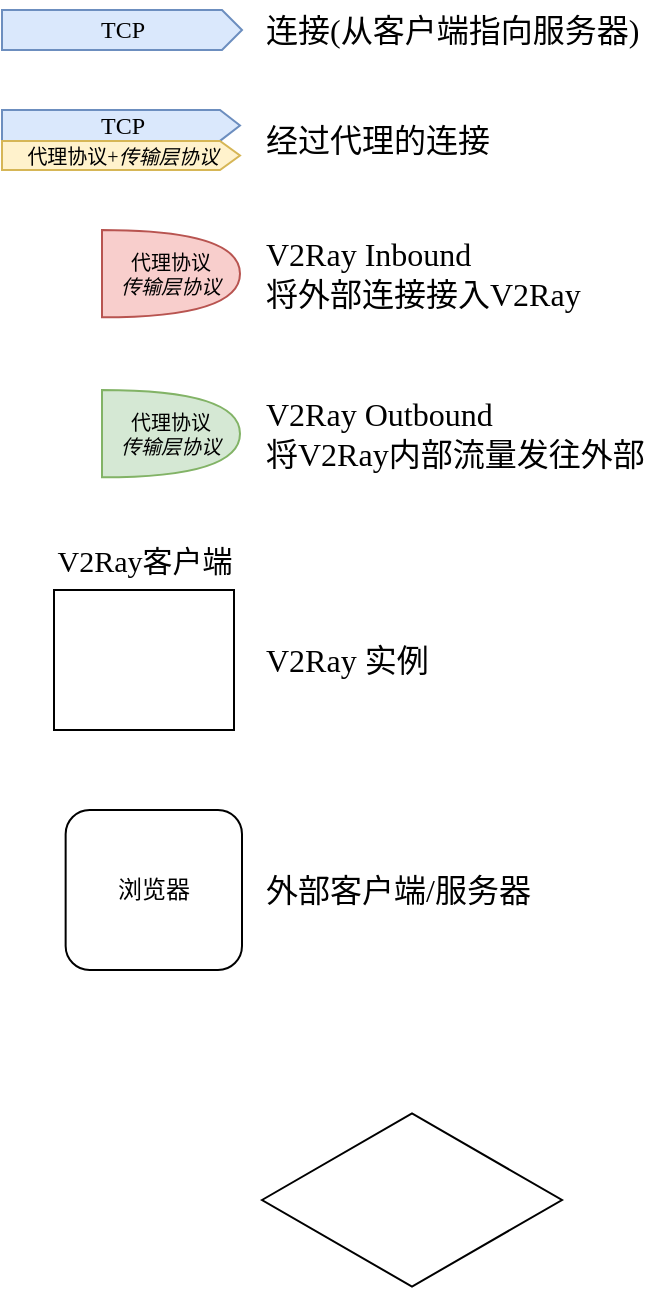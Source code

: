 <mxfile version="18.1.2" type="github" pages="2">
  <diagram id="dAfNnbwmk66fKgJQbiKN" name="图例">
    <mxGraphModel dx="1381" dy="1564" grid="1" gridSize="10" guides="1" tooltips="1" connect="1" arrows="1" fold="1" page="1" pageScale="1" pageWidth="827" pageHeight="1169" math="0" shadow="0">
      <root>
        <mxCell id="0" />
        <mxCell id="1" parent="0" />
        <mxCell id="o6Mup9R42cLi4TRuiqjT-1" value="&lt;div style=&quot;font-size: 10px;&quot;&gt;代理协议&lt;/div&gt;&lt;i&gt;传输层协议&lt;/i&gt;" style="shape=or;whiteSpace=wrap;html=1;fillColor=#f8cecc;strokeColor=#b85450;fontFamily=JetBrains Mono;fontSource=https%3A%2F%2Ffonts.googleapis.com%2Fcss%3Ffamily%3DJetBrains%2BMono;fontSize=10;" vertex="1" parent="1">
          <mxGeometry x="-440" y="80" width="69" height="43.64" as="geometry" />
        </mxCell>
        <mxCell id="_T0HbXTaDHtxMW7bPjik-1" value="&lt;div style=&quot;font-size: 10px;&quot;&gt;代理协议&lt;/div&gt;&lt;i&gt;传输层协议&lt;/i&gt;" style="shape=or;whiteSpace=wrap;html=1;fillColor=#d5e8d4;strokeColor=#82b366;fontFamily=JetBrains Mono;fontSource=https%3A%2F%2Ffonts.googleapis.com%2Fcss%3Ffamily%3DJetBrains%2BMono;fontSize=10;" vertex="1" parent="1">
          <mxGeometry x="-440" y="160" width="69" height="43.64" as="geometry" />
        </mxCell>
        <mxCell id="qxkkCo4nE8JRs2fD6mIy-1" value="TCP" style="html=1;shadow=0;dashed=0;align=center;verticalAlign=middle;shape=mxgraph.arrows2.arrow;dy=0;dx=10;notch=0;fillColor=#dae8fc;strokeColor=#6c8ebf;fontFamily=JetBrains Mono;fontSource=https%3A%2F%2Ffonts.googleapis.com%2Fcss%3Ffamily%3DJetBrains%2BMono;" vertex="1" parent="1">
          <mxGeometry x="-490" y="-30" width="120" height="20" as="geometry" />
        </mxCell>
        <mxCell id="TTGA-UtNI_HF1vfTKt_W-1" value="" style="group;fontFamily=JetBrains Mono;fontSource=https%3A%2F%2Ffonts.googleapis.com%2Fcss%3Ffamily%3DJetBrains%2BMono;" vertex="1" connectable="0" parent="1">
          <mxGeometry x="-490" y="30" width="119" height="20" as="geometry" />
        </mxCell>
        <mxCell id="TTGA-UtNI_HF1vfTKt_W-2" value="TCP" style="html=1;shadow=0;dashed=0;align=center;verticalAlign=middle;shape=mxgraph.arrows2.arrow;dy=0;dx=10;notch=0;fillColor=#dae8fc;strokeColor=#6c8ebf;fontFamily=JetBrains Mono;fontSource=https%3A%2F%2Ffonts.googleapis.com%2Fcss%3Ffamily%3DJetBrains%2BMono;" vertex="1" parent="TTGA-UtNI_HF1vfTKt_W-1">
          <mxGeometry y="-10" width="119" height="15.45" as="geometry" />
        </mxCell>
        <mxCell id="TTGA-UtNI_HF1vfTKt_W-3" value="&lt;font style=&quot;font-size: 10px;&quot;&gt;代理协议+&lt;i&gt;传输层协议&lt;/i&gt;&lt;br&gt;&lt;/font&gt;" style="html=1;shadow=0;dashed=0;align=center;verticalAlign=middle;shape=mxgraph.arrows2.arrow;dy=0;dx=10;notch=0;fillColor=#fff2cc;strokeColor=#d6b656;fontFamily=JetBrains Mono;fontSource=https%3A%2F%2Ffonts.googleapis.com%2Fcss%3Ffamily%3DJetBrains%2BMono;" vertex="1" parent="TTGA-UtNI_HF1vfTKt_W-1">
          <mxGeometry y="5.45" width="119" height="14.55" as="geometry" />
        </mxCell>
        <mxCell id="pmOqeP7_Yko--YPSagWL-1" value="" style="rounded=0;whiteSpace=wrap;html=1;fontFamily=JetBrains Mono;fontSource=https%3A%2F%2Ffonts.googleapis.com%2Fcss%3Ffamily%3DJetBrains%2BMono;" vertex="1" parent="1">
          <mxGeometry x="-464" y="260" width="90" height="70" as="geometry" />
        </mxCell>
        <mxCell id="pmOqeP7_Yko--YPSagWL-2" value="&lt;font style=&quot;font-size: 15px;&quot;&gt;V2Ray客户端&lt;/font&gt;" style="text;strokeColor=none;fillColor=none;html=1;fontSize=16;fontStyle=0;verticalAlign=middle;align=center;fontFamily=JetBrains Mono;fontSource=https%3A%2F%2Ffonts.googleapis.com%2Fcss%3Ffamily%3DJetBrains%2BMono;" vertex="1" parent="1">
          <mxGeometry x="-468" y="230" width="98" height="30" as="geometry" />
        </mxCell>
        <mxCell id="Jau65hqgs5f0Z8g7lOGl-1" value="&lt;div&gt;浏览器&lt;/div&gt;" style="rounded=1;whiteSpace=wrap;html=1;fontFamily=JetBrains Mono;fontSource=https%3A%2F%2Ffonts.googleapis.com%2Fcss%3Ffamily%3DJetBrains%2BMono;" vertex="1" parent="1">
          <mxGeometry x="-458.18" y="370" width="88.18" height="80" as="geometry" />
        </mxCell>
        <mxCell id="Jau65hqgs5f0Z8g7lOGl-2" value="连接(从客户端指向服务器)" style="text;strokeColor=none;fillColor=none;html=1;fontSize=16;fontStyle=0;verticalAlign=middle;align=left;fontFamily=JetBrains Mono;fontSource=https%3A%2F%2Ffonts.googleapis.com%2Fcss%3Ffamily%3DJetBrains%2BMono;" vertex="1" parent="1">
          <mxGeometry x="-360" y="-35" width="98" height="30" as="geometry" />
        </mxCell>
        <mxCell id="MxNdQzAcVEnt0wkq7xaE-1" value="经过代理的连接" style="text;strokeColor=none;fillColor=none;html=1;fontSize=16;fontStyle=0;verticalAlign=middle;align=left;fontFamily=JetBrains Mono;fontSource=https%3A%2F%2Ffonts.googleapis.com%2Fcss%3Ffamily%3DJetBrains%2BMono;" vertex="1" parent="1">
          <mxGeometry x="-360" y="20" width="98" height="30" as="geometry" />
        </mxCell>
        <mxCell id="MxNdQzAcVEnt0wkq7xaE-2" value="&lt;div&gt;V2Ray Inbound&lt;/div&gt;&lt;div&gt;将外部连接接入V2Ray&lt;br&gt;&lt;/div&gt;" style="text;strokeColor=none;fillColor=none;html=1;fontSize=16;fontStyle=0;verticalAlign=middle;align=left;fontFamily=JetBrains Mono;fontSource=https%3A%2F%2Ffonts.googleapis.com%2Fcss%3Ffamily%3DJetBrains%2BMono;" vertex="1" parent="1">
          <mxGeometry x="-360" y="86.82" width="98" height="30" as="geometry" />
        </mxCell>
        <mxCell id="MxNdQzAcVEnt0wkq7xaE-3" value="&lt;div&gt;V2Ray Outbound&lt;/div&gt;&lt;div&gt;将V2Ray内部流量发往外部&lt;br&gt;&lt;/div&gt;" style="text;strokeColor=none;fillColor=none;html=1;fontSize=16;fontStyle=0;verticalAlign=middle;align=left;fontFamily=JetBrains Mono;fontSource=https%3A%2F%2Ffonts.googleapis.com%2Fcss%3Ffamily%3DJetBrains%2BMono;" vertex="1" parent="1">
          <mxGeometry x="-360" y="166.82" width="98" height="30" as="geometry" />
        </mxCell>
        <mxCell id="MxNdQzAcVEnt0wkq7xaE-4" value="V2Ray 实例" style="text;strokeColor=none;fillColor=none;html=1;fontSize=16;fontStyle=0;verticalAlign=middle;align=left;fontFamily=JetBrains Mono;fontSource=https%3A%2F%2Ffonts.googleapis.com%2Fcss%3Ffamily%3DJetBrains%2BMono;" vertex="1" parent="1">
          <mxGeometry x="-360" y="280" width="98" height="30" as="geometry" />
        </mxCell>
        <mxCell id="MxNdQzAcVEnt0wkq7xaE-5" value="外部客户端/服务器" style="text;strokeColor=none;fillColor=none;html=1;fontSize=16;fontStyle=0;verticalAlign=middle;align=left;fontFamily=JetBrains Mono;fontSource=https%3A%2F%2Ffonts.googleapis.com%2Fcss%3Ffamily%3DJetBrains%2BMono;" vertex="1" parent="1">
          <mxGeometry x="-360" y="395" width="98" height="30" as="geometry" />
        </mxCell>
        <mxCell id="-o0n9CucqJSz07B7oCcp-2" value="" style="html=1;whiteSpace=wrap;aspect=fixed;shape=isoRectangle;fontFamily=JetBrains Mono;fontSource=https%3A%2F%2Ffonts.googleapis.com%2Fcss%3Ffamily%3DJetBrains%2BMono;fontSize=10;" vertex="1" parent="1">
          <mxGeometry x="-360" y="520" width="150" height="90" as="geometry" />
        </mxCell>
      </root>
    </mxGraphModel>
  </diagram>
  <diagram id="-a_eOgk3tNtn--gN5NtH" name="简单模型">
    <mxGraphModel dx="1496" dy="478" grid="1" gridSize="10" guides="1" tooltips="1" connect="1" arrows="1" fold="1" page="1" pageScale="1" pageWidth="827" pageHeight="1169" math="0" shadow="0">
      <root>
        <mxCell id="0" />
        <mxCell id="1" parent="0" />
        <mxCell id="kUxxyB-mZXL6-8QbKrn9-2" value="" style="rounded=0;whiteSpace=wrap;html=1;fontFamily=JetBrains Mono;fontSource=https%3A%2F%2Ffonts.googleapis.com%2Fcss%3Ffamily%3DJetBrains%2BMono;" vertex="1" parent="1">
          <mxGeometry x="-253" y="290" width="90" height="120" as="geometry" />
        </mxCell>
        <mxCell id="kUxxyB-mZXL6-8QbKrn9-3" value="&lt;p style=&quot;line-height: 0.8;&quot;&gt;&lt;/p&gt;&lt;div&gt;&lt;font style=&quot;font-size: 10px;&quot;&gt;socks&lt;/font&gt;&lt;/div&gt;&lt;font size=&quot;1&quot;&gt;&lt;i&gt;TCP&lt;/i&gt;&lt;/font&gt;&lt;br&gt;&lt;p&gt;&lt;/p&gt;" style="shape=or;whiteSpace=wrap;html=1;fillColor=#f8cecc;strokeColor=#b85450;fontFamily=JetBrains Mono;fontSource=https%3A%2F%2Ffonts.googleapis.com%2Fcss%3Ffamily%3DJetBrains%2BMono;" vertex="1" parent="1">
          <mxGeometry x="-276.64" y="328.18" width="43.64" height="43.64" as="geometry" />
        </mxCell>
        <mxCell id="kUxxyB-mZXL6-8QbKrn9-4" value="&lt;div&gt;vmess&lt;/div&gt;&lt;div&gt;&lt;i&gt;WS&lt;/i&gt;&lt;br&gt;&lt;/div&gt;" style="shape=or;whiteSpace=wrap;html=1;fillColor=#d5e8d4;strokeColor=#82b366;fontFamily=JetBrains Mono;fontSource=https%3A%2F%2Ffonts.googleapis.com%2Fcss%3Ffamily%3DJetBrains%2BMono;" vertex="1" parent="1">
          <mxGeometry x="-178.45" y="328.18" width="45.45" height="43.64" as="geometry" />
        </mxCell>
        <mxCell id="kUxxyB-mZXL6-8QbKrn9-8" value="" style="group;fontFamily=JetBrains Mono;fontSource=https%3A%2F%2Ffonts.googleapis.com%2Fcss%3Ffamily%3DJetBrains%2BMono;" vertex="1" connectable="0" parent="1">
          <mxGeometry x="-132.997" y="344.995" width="74.182" height="20" as="geometry" />
        </mxCell>
        <mxCell id="kUxxyB-mZXL6-8QbKrn9-6" value="TCP" style="html=1;shadow=0;dashed=0;align=center;verticalAlign=middle;shape=mxgraph.arrows2.arrow;dy=0;dx=10;notch=0;fillColor=#dae8fc;strokeColor=#6c8ebf;fontFamily=JetBrains Mono;fontSource=https%3A%2F%2Ffonts.googleapis.com%2Fcss%3Ffamily%3DJetBrains%2BMono;" vertex="1" parent="kUxxyB-mZXL6-8QbKrn9-8">
          <mxGeometry y="-10" width="74.18" height="15.45" as="geometry" />
        </mxCell>
        <mxCell id="kUxxyB-mZXL6-8QbKrn9-7" value="&lt;font data-font-src=&quot;https://fonts.googleapis.com/css?family=JetBrains+Mono&quot;&gt;vmess&lt;/font&gt;+&lt;i&gt;WS&lt;/i&gt;" style="html=1;shadow=0;dashed=0;align=center;verticalAlign=middle;shape=mxgraph.arrows2.arrow;dy=0;dx=10;notch=0;fillColor=#fff2cc;strokeColor=#d6b656;fontFamily=JetBrains Mono;fontSource=https%3A%2F%2Ffonts.googleapis.com%2Fcss%3Ffamily%3DJetBrains%2BMono;" vertex="1" parent="kUxxyB-mZXL6-8QbKrn9-8">
          <mxGeometry y="5.45" width="74.18" height="14.55" as="geometry" />
        </mxCell>
        <mxCell id="kUxxyB-mZXL6-8QbKrn9-10" value="TCP" style="html=1;shadow=0;dashed=0;align=center;verticalAlign=middle;shape=mxgraph.arrows2.arrow;dy=0;dx=10;notch=0;fillColor=#dae8fc;strokeColor=#6c8ebf;fontFamily=JetBrains Mono;fontSource=https%3A%2F%2Ffonts.googleapis.com%2Fcss%3Ffamily%3DJetBrains%2BMono;" vertex="1" parent="1">
          <mxGeometry x="83.18" y="340" width="65.45" height="20" as="geometry" />
        </mxCell>
        <mxCell id="kUxxyB-mZXL6-8QbKrn9-11" value="TCP" style="html=1;shadow=0;dashed=0;align=center;verticalAlign=middle;shape=mxgraph.arrows2.arrow;dy=0;dx=10;notch=0;fillColor=#dae8fc;strokeColor=#6c8ebf;fontFamily=JetBrains Mono;fontSource=https%3A%2F%2Ffonts.googleapis.com%2Fcss%3Ffamily%3DJetBrains%2BMono;" vertex="1" parent="1">
          <mxGeometry x="-233" y="340" width="54.55" height="20" as="geometry" />
        </mxCell>
        <mxCell id="kUxxyB-mZXL6-8QbKrn9-12" value="" style="rounded=0;whiteSpace=wrap;html=1;fontFamily=JetBrains Mono;fontSource=https%3A%2F%2Ffonts.googleapis.com%2Fcss%3Ffamily%3DJetBrains%2BMono;" vertex="1" parent="1">
          <mxGeometry x="-40.72" y="290" width="97.72" height="120" as="geometry" />
        </mxCell>
        <mxCell id="kUxxyB-mZXL6-8QbKrn9-13" value="&lt;div style=&quot;font-size: 10px;&quot;&gt;&lt;font style=&quot;font-size: 10px;&quot;&gt;vmess&lt;/font&gt;&lt;/div&gt;&lt;font style=&quot;font-size: 10px;&quot;&gt;&lt;i&gt;WS&lt;br&gt;&lt;/i&gt;&lt;/font&gt;" style="shape=or;whiteSpace=wrap;html=1;fillColor=#f8cecc;strokeColor=#b85450;fontFamily=JetBrains Mono;fontSource=https%3A%2F%2Ffonts.googleapis.com%2Fcss%3Ffamily%3DJetBrains%2BMono;" vertex="1" parent="1">
          <mxGeometry x="-58.82" y="328.18" width="40" height="43.64" as="geometry" />
        </mxCell>
        <mxCell id="kUxxyB-mZXL6-8QbKrn9-14" value="&lt;div style=&quot;font-size: 10px;&quot;&gt;&lt;font style=&quot;font-size: 10px;&quot;&gt;free&lt;/font&gt;&lt;/div&gt;&lt;div style=&quot;font-size: 10px;&quot;&gt;&lt;font style=&quot;font-size: 10px;&quot;&gt;dom&lt;br&gt;&lt;/font&gt;&lt;/div&gt;" style="shape=or;whiteSpace=wrap;html=1;fillColor=#d5e8d4;strokeColor=#82b366;fontFamily=JetBrains Mono;fontSource=https%3A%2F%2Ffonts.googleapis.com%2Fcss%3Ffamily%3DJetBrains%2BMono;" vertex="1" parent="1">
          <mxGeometry x="39.91" y="328.18" width="43.27" height="43.64" as="geometry" />
        </mxCell>
        <mxCell id="kUxxyB-mZXL6-8QbKrn9-15" value="TCP" style="html=1;shadow=0;dashed=0;align=center;verticalAlign=middle;shape=mxgraph.arrows2.arrow;dy=0;dx=10;notch=0;fillColor=#dae8fc;strokeColor=#6c8ebf;fontFamily=JetBrains Mono;fontSource=https%3A%2F%2Ffonts.googleapis.com%2Fcss%3Ffamily%3DJetBrains%2BMono;" vertex="1" parent="1">
          <mxGeometry x="-18.82" y="340" width="58.73" height="20" as="geometry" />
        </mxCell>
        <mxCell id="kUxxyB-mZXL6-8QbKrn9-19" value="TCP" style="html=1;shadow=0;dashed=0;align=center;verticalAlign=middle;shape=mxgraph.arrows2.arrow;dy=0;dx=10;notch=0;fillColor=#dae8fc;strokeColor=#6c8ebf;fontFamily=JetBrains Mono;fontSource=https%3A%2F%2Ffonts.googleapis.com%2Fcss%3Ffamily%3DJetBrains%2BMono;" vertex="1" parent="1">
          <mxGeometry x="-334.82" y="334.55" width="58.18" height="15.45" as="geometry" />
        </mxCell>
        <mxCell id="kUxxyB-mZXL6-8QbKrn9-20" value="socks" style="html=1;shadow=0;dashed=0;align=center;verticalAlign=middle;shape=mxgraph.arrows2.arrow;dy=0;dx=10;notch=0;fillColor=#fff2cc;strokeColor=#d6b656;fontFamily=JetBrains Mono;fontSource=https%3A%2F%2Ffonts.googleapis.com%2Fcss%3Ffamily%3DJetBrains%2BMono;" vertex="1" parent="1">
          <mxGeometry x="-334.82" y="350" width="58.18" height="15" as="geometry" />
        </mxCell>
        <mxCell id="kUxxyB-mZXL6-8QbKrn9-24" value="&lt;div&gt;浏览器&lt;/div&gt;&lt;div&gt;(支持&lt;/div&gt;&lt;div&gt;socks代理)&lt;br&gt;&lt;/div&gt;" style="rounded=1;whiteSpace=wrap;html=1;fontFamily=JetBrains Mono;fontSource=https%3A%2F%2Ffonts.googleapis.com%2Fcss%3Ffamily%3DJetBrains%2BMono;" vertex="1" parent="1">
          <mxGeometry x="-413" y="290" width="78.18" height="120" as="geometry" />
        </mxCell>
        <mxCell id="kUxxyB-mZXL6-8QbKrn9-25" value="网页服务器" style="rounded=1;whiteSpace=wrap;html=1;fontFamily=JetBrains Mono;fontSource=https%3A%2F%2Ffonts.googleapis.com%2Fcss%3Ffamily%3DJetBrains%2BMono;" vertex="1" parent="1">
          <mxGeometry x="152" y="290" width="78.18" height="120" as="geometry" />
        </mxCell>
        <mxCell id="kUxxyB-mZXL6-8QbKrn9-26" value="&lt;font style=&quot;font-size: 15px;&quot;&gt;V2Ray客户端&lt;/font&gt;" style="text;strokeColor=none;fillColor=none;html=1;fontSize=16;fontStyle=0;verticalAlign=middle;align=center;fontFamily=JetBrains Mono;fontSource=https%3A%2F%2Ffonts.googleapis.com%2Fcss%3Ffamily%3DJetBrains%2BMono;" vertex="1" parent="1">
          <mxGeometry x="-257" y="260" width="98" height="30" as="geometry" />
        </mxCell>
        <mxCell id="kUxxyB-mZXL6-8QbKrn9-27" value="&lt;font style=&quot;font-size: 15px;&quot;&gt;V2Ray服务器&lt;/font&gt;" style="text;strokeColor=none;fillColor=none;html=1;fontSize=16;fontStyle=0;verticalAlign=middle;align=center;fontFamily=JetBrains Mono;fontSource=https%3A%2F%2Ffonts.googleapis.com%2Fcss%3Ffamily%3DJetBrains%2BMono;" vertex="1" parent="1">
          <mxGeometry x="-41" y="260" width="98" height="30" as="geometry" />
        </mxCell>
      </root>
    </mxGraphModel>
  </diagram>
</mxfile>
